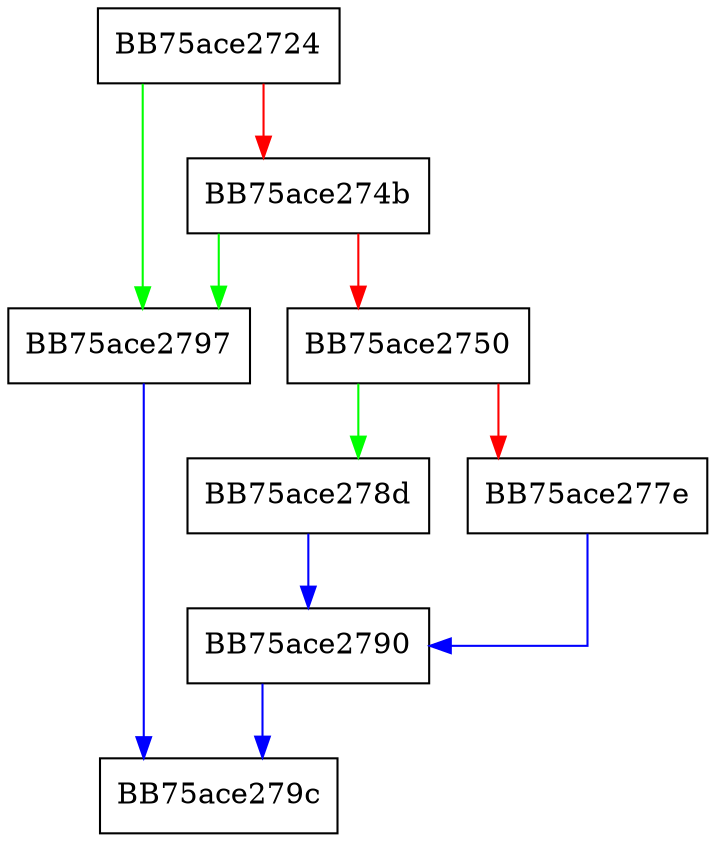 digraph CreateStructuredBuffer {
  node [shape="box"];
  graph [splines=ortho];
  BB75ace2724 -> BB75ace2797 [color="green"];
  BB75ace2724 -> BB75ace274b [color="red"];
  BB75ace274b -> BB75ace2797 [color="green"];
  BB75ace274b -> BB75ace2750 [color="red"];
  BB75ace2750 -> BB75ace278d [color="green"];
  BB75ace2750 -> BB75ace277e [color="red"];
  BB75ace277e -> BB75ace2790 [color="blue"];
  BB75ace278d -> BB75ace2790 [color="blue"];
  BB75ace2790 -> BB75ace279c [color="blue"];
  BB75ace2797 -> BB75ace279c [color="blue"];
}